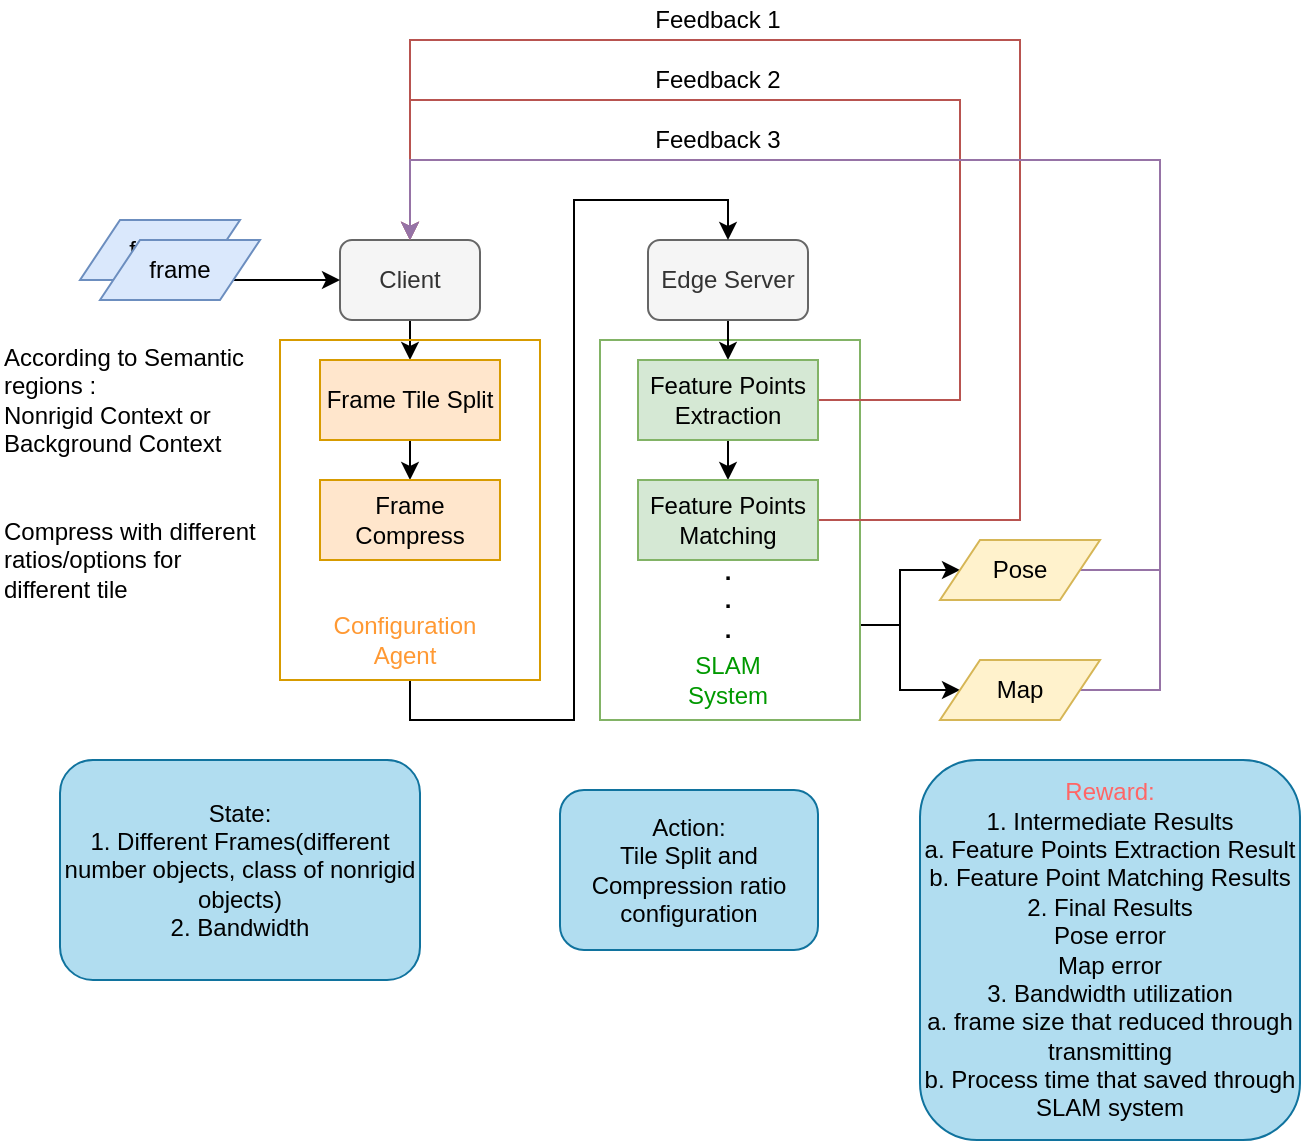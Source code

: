 <mxfile version="14.5.1" type="github">
  <diagram id="RAmiI_gLbe4m0hTPBt3y" name="Page-1">
    <mxGraphModel dx="856" dy="524" grid="1" gridSize="10" guides="1" tooltips="1" connect="1" arrows="1" fold="1" page="1" pageScale="1" pageWidth="827" pageHeight="1169" math="0" shadow="0">
      <root>
        <mxCell id="0" />
        <mxCell id="1" parent="0" />
        <mxCell id="QadsBa-9Zq_S_Qc7325S-49" style="edgeStyle=orthogonalEdgeStyle;rounded=0;orthogonalLoop=1;jettySize=auto;html=1;exitX=1;exitY=0.75;exitDx=0;exitDy=0;entryX=0;entryY=0.5;entryDx=0;entryDy=0;" parent="1" source="QadsBa-9Zq_S_Qc7325S-30" target="QadsBa-9Zq_S_Qc7325S-48" edge="1">
          <mxGeometry relative="1" as="geometry" />
        </mxCell>
        <mxCell id="QadsBa-9Zq_S_Qc7325S-50" style="edgeStyle=orthogonalEdgeStyle;rounded=0;orthogonalLoop=1;jettySize=auto;html=1;exitX=1;exitY=0.75;exitDx=0;exitDy=0;entryX=0;entryY=0.5;entryDx=0;entryDy=0;" parent="1" source="QadsBa-9Zq_S_Qc7325S-30" target="QadsBa-9Zq_S_Qc7325S-34" edge="1">
          <mxGeometry relative="1" as="geometry" />
        </mxCell>
        <mxCell id="QadsBa-9Zq_S_Qc7325S-30" value="" style="rounded=0;whiteSpace=wrap;html=1;strokeColor=#82b366;strokeWidth=1;fillColor=none;" parent="1" vertex="1">
          <mxGeometry x="350" y="170" width="130" height="190" as="geometry" />
        </mxCell>
        <mxCell id="QadsBa-9Zq_S_Qc7325S-15" style="edgeStyle=orthogonalEdgeStyle;rounded=0;orthogonalLoop=1;jettySize=auto;html=1;exitX=0.5;exitY=1;exitDx=0;exitDy=0;entryX=0.5;entryY=0;entryDx=0;entryDy=0;" parent="1" source="QadsBa-9Zq_S_Qc7325S-1" edge="1">
          <mxGeometry relative="1" as="geometry">
            <mxPoint x="255" y="180" as="targetPoint" />
          </mxGeometry>
        </mxCell>
        <mxCell id="QadsBa-9Zq_S_Qc7325S-1" value="Client" style="rounded=1;whiteSpace=wrap;html=1;fillColor=#f5f5f5;strokeColor=#666666;fontColor=#333333;" parent="1" vertex="1">
          <mxGeometry x="220" y="120" width="70" height="40" as="geometry" />
        </mxCell>
        <mxCell id="QadsBa-9Zq_S_Qc7325S-25" style="edgeStyle=orthogonalEdgeStyle;rounded=0;orthogonalLoop=1;jettySize=auto;html=1;exitX=0.5;exitY=1;exitDx=0;exitDy=0;entryX=0.5;entryY=0;entryDx=0;entryDy=0;" parent="1" source="QadsBa-9Zq_S_Qc7325S-3" target="QadsBa-9Zq_S_Qc7325S-17" edge="1">
          <mxGeometry relative="1" as="geometry" />
        </mxCell>
        <mxCell id="QadsBa-9Zq_S_Qc7325S-3" value="Edge Server" style="rounded=1;whiteSpace=wrap;html=1;fillColor=#f5f5f5;strokeColor=#666666;fontColor=#333333;" parent="1" vertex="1">
          <mxGeometry x="374" y="120" width="80" height="40" as="geometry" />
        </mxCell>
        <mxCell id="QadsBa-9Zq_S_Qc7325S-4" value="frame" style="shape=parallelogram;perimeter=parallelogramPerimeter;whiteSpace=wrap;html=1;fixedSize=1;fillColor=#dae8fc;strokeColor=#6c8ebf;" parent="1" vertex="1">
          <mxGeometry x="90" y="110" width="80" height="30" as="geometry" />
        </mxCell>
        <mxCell id="QadsBa-9Zq_S_Qc7325S-11" style="edgeStyle=orthogonalEdgeStyle;rounded=0;orthogonalLoop=1;jettySize=auto;html=1;exitX=1;exitY=0.75;exitDx=0;exitDy=0;entryX=0;entryY=0.5;entryDx=0;entryDy=0;" parent="1" source="QadsBa-9Zq_S_Qc7325S-9" target="QadsBa-9Zq_S_Qc7325S-1" edge="1">
          <mxGeometry relative="1" as="geometry" />
        </mxCell>
        <mxCell id="QadsBa-9Zq_S_Qc7325S-9" value="frame" style="shape=parallelogram;perimeter=parallelogramPerimeter;whiteSpace=wrap;html=1;fixedSize=1;fillColor=#dae8fc;strokeColor=#6c8ebf;" parent="1" vertex="1">
          <mxGeometry x="100" y="120" width="80" height="30" as="geometry" />
        </mxCell>
        <mxCell id="QadsBa-9Zq_S_Qc7325S-26" style="edgeStyle=orthogonalEdgeStyle;rounded=0;orthogonalLoop=1;jettySize=auto;html=1;exitX=0.5;exitY=1;exitDx=0;exitDy=0;entryX=0.5;entryY=0;entryDx=0;entryDy=0;" parent="1" source="QadsBa-9Zq_S_Qc7325S-17" target="QadsBa-9Zq_S_Qc7325S-18" edge="1">
          <mxGeometry relative="1" as="geometry" />
        </mxCell>
        <mxCell id="QadsBa-9Zq_S_Qc7325S-42" style="edgeStyle=orthogonalEdgeStyle;rounded=0;orthogonalLoop=1;jettySize=auto;html=1;exitX=1;exitY=0.5;exitDx=0;exitDy=0;entryX=0.5;entryY=0;entryDx=0;entryDy=0;fillColor=#f8cecc;strokeColor=#b85450;" parent="1" source="QadsBa-9Zq_S_Qc7325S-17" target="QadsBa-9Zq_S_Qc7325S-1" edge="1">
          <mxGeometry relative="1" as="geometry">
            <Array as="points">
              <mxPoint x="530" y="200" />
              <mxPoint x="530" y="50" />
              <mxPoint x="255" y="50" />
            </Array>
          </mxGeometry>
        </mxCell>
        <mxCell id="QadsBa-9Zq_S_Qc7325S-17" value="Feature Points&lt;br&gt;Extraction" style="rounded=0;whiteSpace=wrap;html=1;strokeColor=#82b366;strokeWidth=1;fillColor=#d5e8d4;" parent="1" vertex="1">
          <mxGeometry x="369" y="180" width="90" height="40" as="geometry" />
        </mxCell>
        <mxCell id="QadsBa-9Zq_S_Qc7325S-44" style="edgeStyle=orthogonalEdgeStyle;rounded=0;orthogonalLoop=1;jettySize=auto;html=1;exitX=1;exitY=0.5;exitDx=0;exitDy=0;entryX=0.5;entryY=0;entryDx=0;entryDy=0;fillColor=#f8cecc;strokeColor=#b85450;" parent="1" source="QadsBa-9Zq_S_Qc7325S-18" target="QadsBa-9Zq_S_Qc7325S-1" edge="1">
          <mxGeometry relative="1" as="geometry">
            <Array as="points">
              <mxPoint x="560" y="260" />
              <mxPoint x="560" y="20" />
              <mxPoint x="255" y="20" />
            </Array>
          </mxGeometry>
        </mxCell>
        <mxCell id="QadsBa-9Zq_S_Qc7325S-18" value="Feature Points&lt;br&gt;Matching" style="rounded=0;whiteSpace=wrap;html=1;strokeColor=#82b366;strokeWidth=1;fillColor=#d5e8d4;" parent="1" vertex="1">
          <mxGeometry x="369" y="240" width="90" height="40" as="geometry" />
        </mxCell>
        <mxCell id="QadsBa-9Zq_S_Qc7325S-23" style="edgeStyle=orthogonalEdgeStyle;rounded=0;orthogonalLoop=1;jettySize=auto;html=1;exitX=0.5;exitY=1;exitDx=0;exitDy=0;entryX=0.5;entryY=0;entryDx=0;entryDy=0;" parent="1" source="QadsBa-9Zq_S_Qc7325S-20" target="QadsBa-9Zq_S_Qc7325S-21" edge="1">
          <mxGeometry relative="1" as="geometry" />
        </mxCell>
        <mxCell id="QadsBa-9Zq_S_Qc7325S-20" value="Frame Tile Split" style="rounded=0;whiteSpace=wrap;html=1;strokeColor=#d79b00;strokeWidth=1;fillColor=#ffe6cc;" parent="1" vertex="1">
          <mxGeometry x="210" y="180" width="90" height="40" as="geometry" />
        </mxCell>
        <mxCell id="QadsBa-9Zq_S_Qc7325S-24" style="edgeStyle=orthogonalEdgeStyle;rounded=0;orthogonalLoop=1;jettySize=auto;html=1;exitX=0.5;exitY=1;exitDx=0;exitDy=0;entryX=0.5;entryY=0;entryDx=0;entryDy=0;" parent="1" source="p8j2Npl19ea31elHjRWU-1" target="QadsBa-9Zq_S_Qc7325S-3" edge="1">
          <mxGeometry relative="1" as="geometry">
            <Array as="points">
              <mxPoint x="255" y="360" />
              <mxPoint x="337" y="360" />
              <mxPoint x="337" y="100" />
              <mxPoint x="414" y="100" />
            </Array>
          </mxGeometry>
        </mxCell>
        <mxCell id="QadsBa-9Zq_S_Qc7325S-21" value="Frame Compress" style="rounded=0;whiteSpace=wrap;html=1;strokeColor=#d79b00;strokeWidth=1;fillColor=#ffe6cc;" parent="1" vertex="1">
          <mxGeometry x="210" y="240" width="90" height="40" as="geometry" />
        </mxCell>
        <mxCell id="QadsBa-9Zq_S_Qc7325S-22" value="According to Semantic regions :&lt;br&gt;Nonrigid Context or Background Context" style="text;html=1;strokeColor=none;fillColor=none;align=left;verticalAlign=middle;whiteSpace=wrap;rounded=0;" parent="1" vertex="1">
          <mxGeometry x="50" y="170" width="130" height="60" as="geometry" />
        </mxCell>
        <mxCell id="QadsBa-9Zq_S_Qc7325S-27" value="Compress with different ratios/options for different tile" style="text;html=1;strokeColor=none;fillColor=none;align=left;verticalAlign=middle;whiteSpace=wrap;rounded=0;" parent="1" vertex="1">
          <mxGeometry x="50" y="250" width="130" height="60" as="geometry" />
        </mxCell>
        <mxCell id="QadsBa-9Zq_S_Qc7325S-28" value="&lt;b&gt;.&lt;br&gt;.&lt;br&gt;.&lt;/b&gt;" style="text;html=1;strokeColor=none;fillColor=none;align=center;verticalAlign=middle;whiteSpace=wrap;rounded=0;" parent="1" vertex="1">
          <mxGeometry x="394" y="290" width="40" height="20" as="geometry" />
        </mxCell>
        <mxCell id="QadsBa-9Zq_S_Qc7325S-32" value="SLAM System" style="text;html=1;strokeColor=none;fillColor=none;align=center;verticalAlign=middle;whiteSpace=wrap;rounded=0;fontColor=#009900;" parent="1" vertex="1">
          <mxGeometry x="394" y="330" width="40" height="20" as="geometry" />
        </mxCell>
        <mxCell id="QadsBa-9Zq_S_Qc7325S-52" style="edgeStyle=orthogonalEdgeStyle;rounded=0;orthogonalLoop=1;jettySize=auto;html=1;exitX=1;exitY=0.5;exitDx=0;exitDy=0;entryX=0.5;entryY=0;entryDx=0;entryDy=0;fillColor=#e1d5e7;strokeColor=#9673a6;" parent="1" source="QadsBa-9Zq_S_Qc7325S-34" target="QadsBa-9Zq_S_Qc7325S-1" edge="1">
          <mxGeometry relative="1" as="geometry">
            <Array as="points">
              <mxPoint x="630" y="345" />
              <mxPoint x="630" y="80" />
              <mxPoint x="255" y="80" />
            </Array>
          </mxGeometry>
        </mxCell>
        <mxCell id="QadsBa-9Zq_S_Qc7325S-34" value="Map" style="shape=parallelogram;perimeter=parallelogramPerimeter;whiteSpace=wrap;html=1;fixedSize=1;fillColor=#fff2cc;strokeColor=#d6b656;" parent="1" vertex="1">
          <mxGeometry x="520" y="330" width="80" height="30" as="geometry" />
        </mxCell>
        <mxCell id="QadsBa-9Zq_S_Qc7325S-43" value="Feedback 2" style="text;html=1;strokeColor=none;fillColor=none;align=center;verticalAlign=middle;whiteSpace=wrap;rounded=0;" parent="1" vertex="1">
          <mxGeometry x="374" y="30" width="70" height="20" as="geometry" />
        </mxCell>
        <mxCell id="QadsBa-9Zq_S_Qc7325S-46" value="Feedback 1" style="text;html=1;strokeColor=none;fillColor=none;align=center;verticalAlign=middle;whiteSpace=wrap;rounded=0;" parent="1" vertex="1">
          <mxGeometry x="374" width="70" height="20" as="geometry" />
        </mxCell>
        <mxCell id="QadsBa-9Zq_S_Qc7325S-51" style="edgeStyle=orthogonalEdgeStyle;rounded=0;orthogonalLoop=1;jettySize=auto;html=1;exitX=1;exitY=0.5;exitDx=0;exitDy=0;entryX=0.5;entryY=0;entryDx=0;entryDy=0;fillColor=#e1d5e7;strokeColor=#9673a6;" parent="1" source="QadsBa-9Zq_S_Qc7325S-48" target="QadsBa-9Zq_S_Qc7325S-1" edge="1">
          <mxGeometry relative="1" as="geometry">
            <Array as="points">
              <mxPoint x="630" y="285" />
              <mxPoint x="630" y="80" />
              <mxPoint x="255" y="80" />
            </Array>
          </mxGeometry>
        </mxCell>
        <mxCell id="QadsBa-9Zq_S_Qc7325S-48" value="Pose" style="shape=parallelogram;perimeter=parallelogramPerimeter;whiteSpace=wrap;html=1;fixedSize=1;fillColor=#fff2cc;strokeColor=#d6b656;" parent="1" vertex="1">
          <mxGeometry x="520" y="270" width="80" height="30" as="geometry" />
        </mxCell>
        <mxCell id="QadsBa-9Zq_S_Qc7325S-53" value="Feedback 3" style="text;html=1;strokeColor=none;fillColor=none;align=center;verticalAlign=middle;whiteSpace=wrap;rounded=0;" parent="1" vertex="1">
          <mxGeometry x="374" y="60" width="70" height="20" as="geometry" />
        </mxCell>
        <mxCell id="QadsBa-9Zq_S_Qc7325S-58" value="State:&lt;br&gt;&lt;div&gt;&lt;div&gt;&lt;span style=&quot;background-color: transparent&quot;&gt;1. Different Frames&lt;/span&gt;&lt;span style=&quot;background-color: transparent&quot;&gt;(different number objects, class of nonrigid objects)&lt;/span&gt;&lt;/div&gt;&lt;span style=&quot;background-color: transparent&quot;&gt;&lt;div&gt;&lt;span style=&quot;background-color: transparent&quot;&gt;2. Bandwidth&lt;/span&gt;&lt;/div&gt;&lt;/span&gt;&lt;/div&gt;" style="rounded=1;whiteSpace=wrap;html=1;strokeColor=#10739e;strokeWidth=1;fillColor=#b1ddf0;align=center;" parent="1" vertex="1">
          <mxGeometry x="80" y="380" width="180" height="110" as="geometry" />
        </mxCell>
        <mxCell id="QadsBa-9Zq_S_Qc7325S-59" value="Action:&lt;br&gt;Tile Split and Compression ratio configuration" style="rounded=1;whiteSpace=wrap;html=1;strokeColor=#10739e;strokeWidth=1;fillColor=#b1ddf0;" parent="1" vertex="1">
          <mxGeometry x="330" y="395" width="129" height="80" as="geometry" />
        </mxCell>
        <mxCell id="QadsBa-9Zq_S_Qc7325S-60" value="&lt;font color=&quot;#ff6666&quot;&gt;Reward:&lt;/font&gt;&lt;br&gt;1. Intermediate Results&lt;br&gt;a. Feature Points Extraction Result&lt;br&gt;b. Feature Point Matching Results&lt;br&gt;2. Final Results&lt;br&gt;Pose error&lt;br&gt;Map error&lt;br&gt;3. Bandwidth utilization&lt;br&gt;a. frame size that reduced through transmitting&lt;br&gt;b. Process time that saved through SLAM system&lt;br&gt;" style="rounded=1;whiteSpace=wrap;html=1;strokeColor=#10739e;strokeWidth=1;fillColor=#b1ddf0;" parent="1" vertex="1">
          <mxGeometry x="510" y="380" width="190" height="190" as="geometry" />
        </mxCell>
        <mxCell id="p8j2Npl19ea31elHjRWU-1" value="" style="rounded=0;whiteSpace=wrap;html=1;strokeColor=#d79b00;strokeWidth=1;fillColor=none;" vertex="1" parent="1">
          <mxGeometry x="190" y="170" width="130" height="170" as="geometry" />
        </mxCell>
        <mxCell id="p8j2Npl19ea31elHjRWU-2" value="Configuration Agent" style="text;html=1;strokeColor=none;fillColor=none;align=center;verticalAlign=middle;whiteSpace=wrap;rounded=0;fontColor=#FF9933;" vertex="1" parent="1">
          <mxGeometry x="210" y="310" width="85" height="20" as="geometry" />
        </mxCell>
      </root>
    </mxGraphModel>
  </diagram>
</mxfile>
